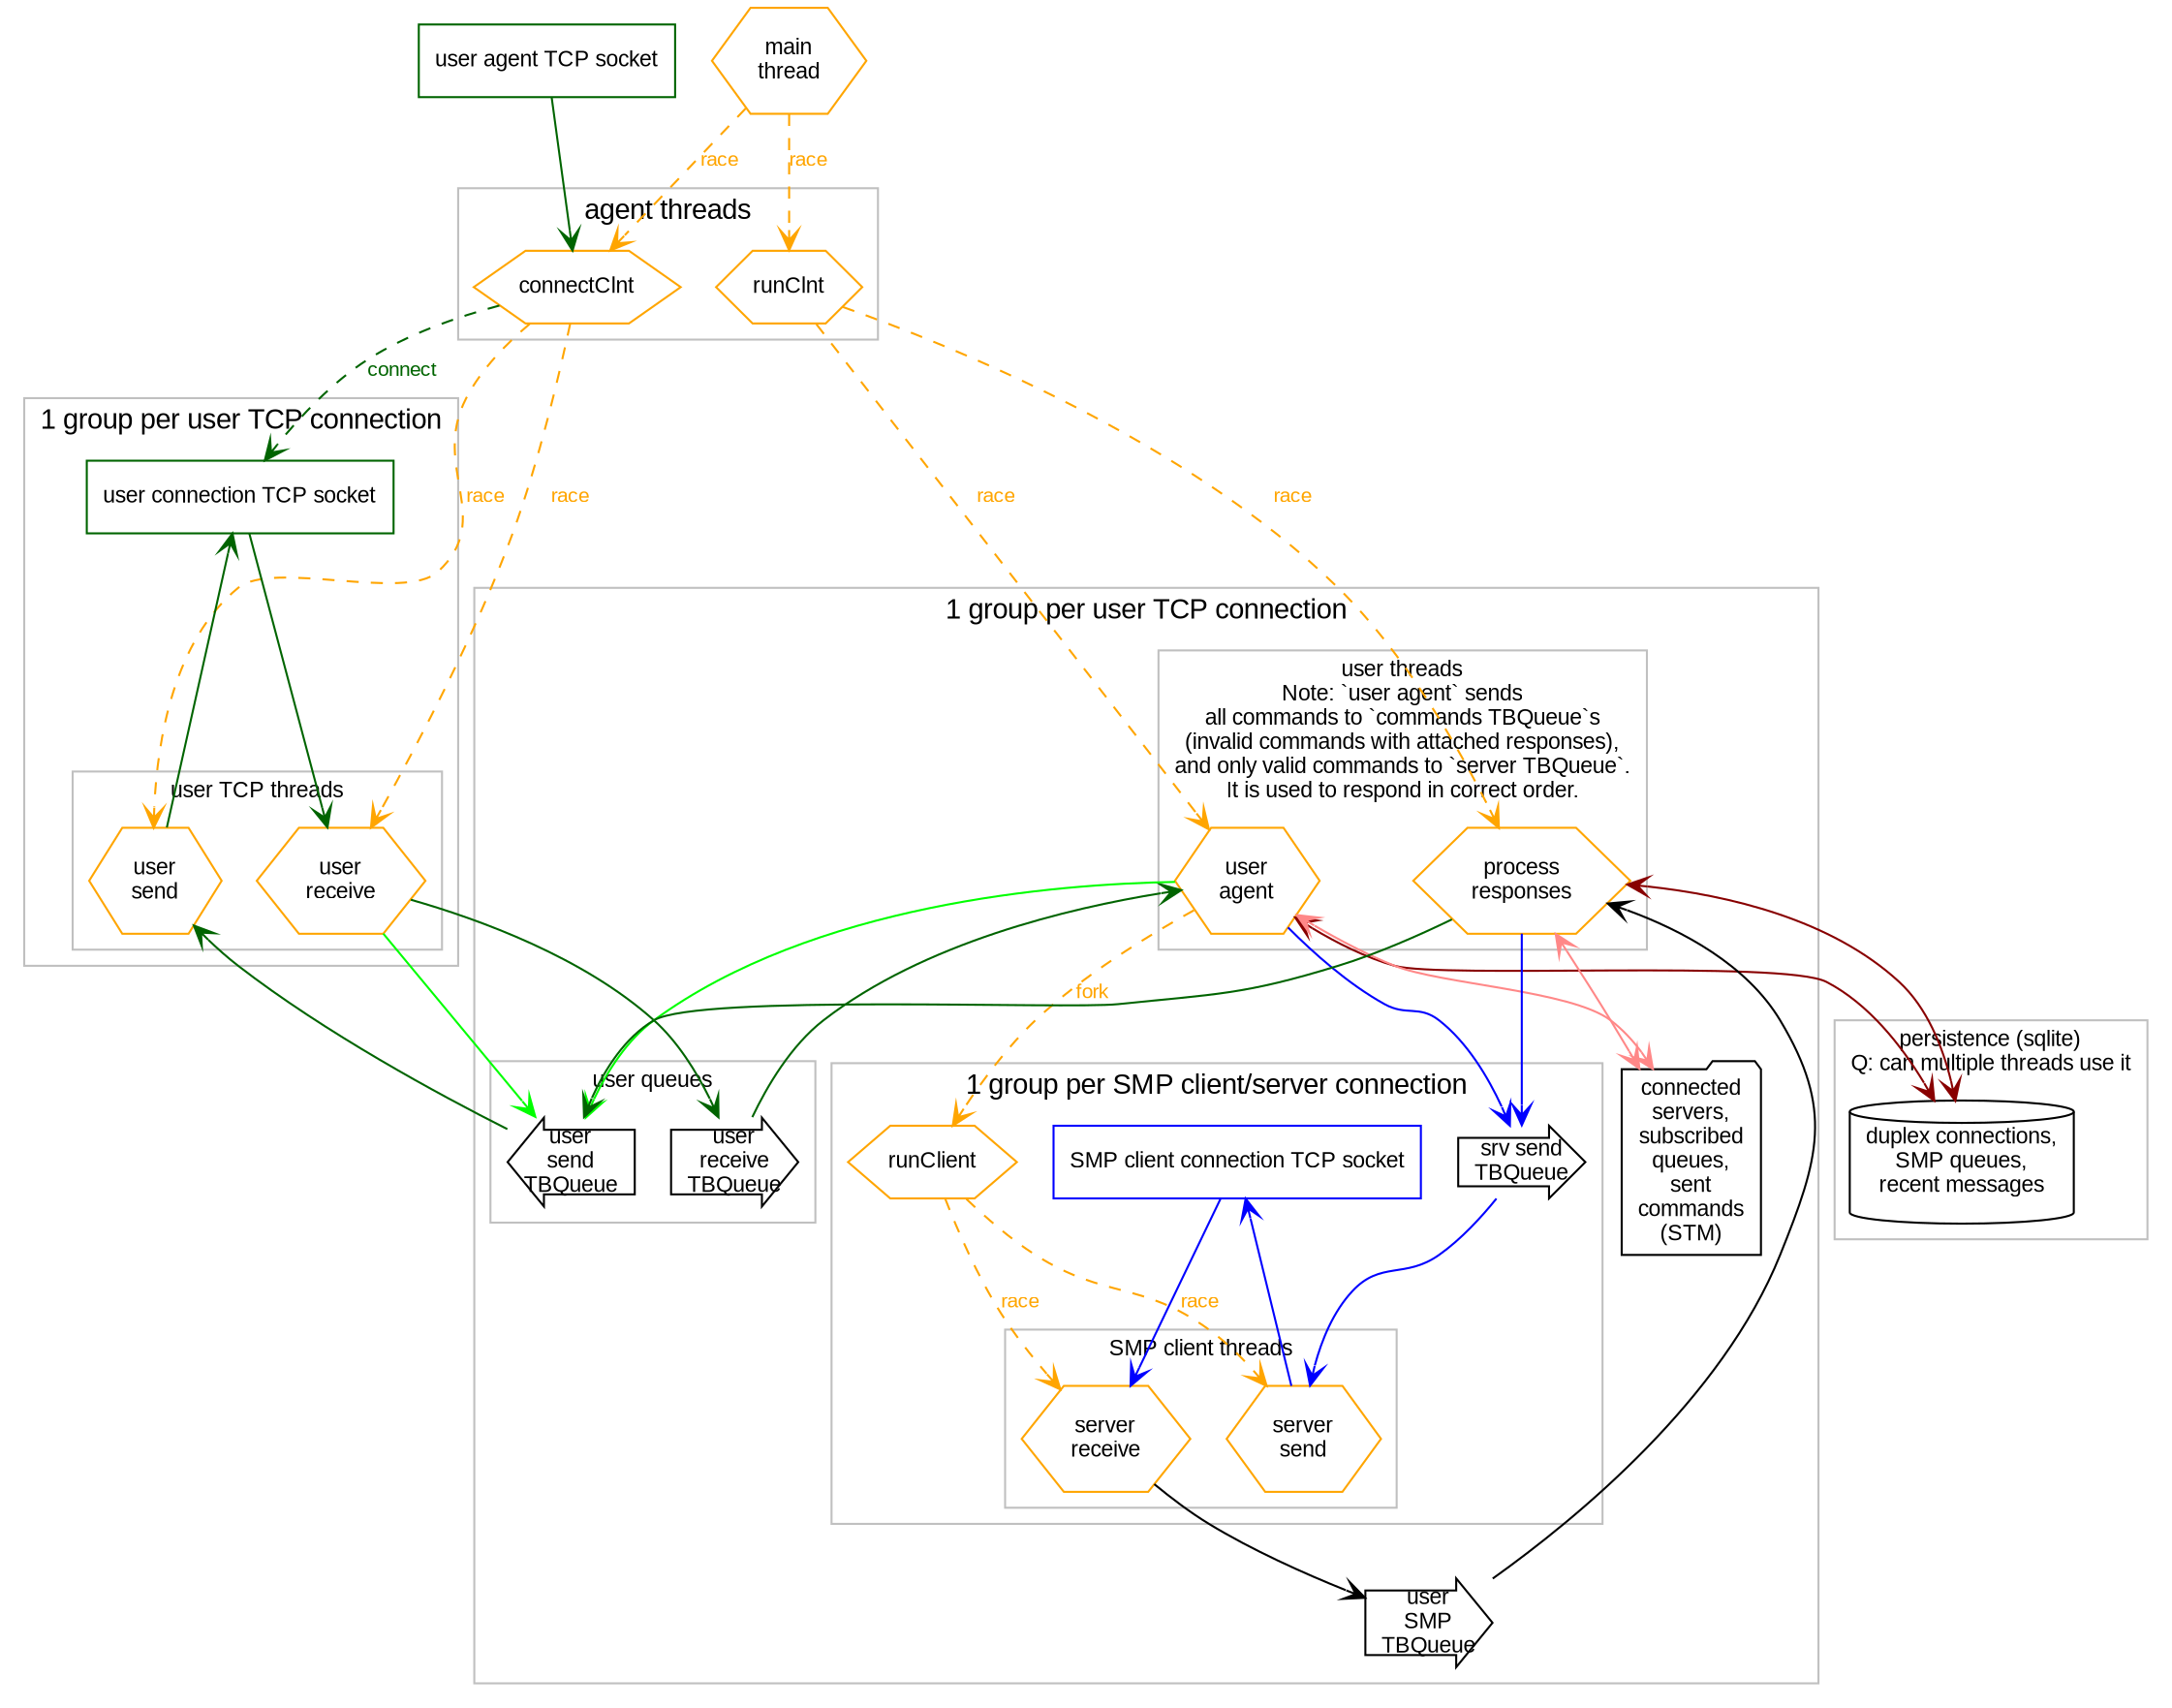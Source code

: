 digraph SMPAgent {
  graph [fontname=arial]
  node [fontname=arial fontsize=11 shape=box]
  edge [fontname=arial fontsize=10 arrowhead=open arrowtail=open]

  main [shape=hexagon color=orange label="main\nthread"]
  aSock [label="user agent TCP socket" color=darkgreen]

  subgraph clusterPersistence {
    graph [fontsize=11 color=gray]
    label="persistence (sqlite)\nQ: can multiple threads use it"
    connectionsStore [shape=cylinder label="duplex connections,\nSMP queues,\nrecent messages"]
  }

  subgraph clusterAgent {
    graph [color=gray]
    node [shape=hexagon color=orange]
    label="agent threads" 
    connectClnt
    runClnt
  }

  main -> {runClnt connectClnt} [style=dashed label="race" color=orange fontcolor=orange]
  aSock -> connectClnt [color=darkgreen]

  subgraph clusterUserTCP {
    graph [color=gray]
    label="1 group per user TCP connection"
    uSock [label="user connection TCP socket" color=darkgreen]

    subgraph clusterUserTCPThreads {
      graph [fontsize=11 color=gray]
      label="user TCP threads"
      node [shape=hexagon, color=orange]
      uRcv [label="user\nreceive"]
      uSnd [label="user\nsend"]
    }

    uSock -> uRcv [color=darkgreen]
    uSnd -> uSock [color=darkgreen]
  }

  subgraph clusterUser {
    graph [color=gray]
    label="1 group per user TCP connection"

    subgraph clusterUserInterface {
      graph [fontsize=11]
      label="user queues"
      uInq [shape=rarrow label="user\nreceive\nTBQueue"]
      uOutq [shape=larrow label="user\nsend\nTBQueue"]
    }

    subgraph clusterUserThreads {
      graph [fontsize=11]
      label="user threads\nNote: `user agent` sends\nall commands to `commands TBQueue`s\n(invalid commands with attached responses),\nand only valid commands to `server TBQueue`.\nIt is used to respond in correct order."
      node [shape=hexagon, color=orange]
      uAgent [label="user\nagent"]
      uProcess [label="process\nresponses"]
    }

    uRcv -> uInq -> uAgent [color=darkgreen]
    uProcess -> uOutq -> uSnd [color=darkgreen]
    {uRcv uAgent} -> uOutq [color=green]

    uRespq [shape=rarrow label="user\nSMP\nTBQueue"]

    subgraph clusterClient {
      label="1 group per SMP client/server connection"
      runClient [shape=hexagon, color=orange]
      sOutq [shape=rarrow label="srv send\nTBQueue"]
      sSock [label="SMP client connection TCP socket" color=blue]

      subgraph clusterServerThreads {
        graph [fontsize=11]
        label="SMP client threads"
        node [shape=hexagon, color=orange]
        sAgent [label="server\nreceive"]
        sSnd [label="server\nsend"]
      }

      runClient -> {sAgent sSnd} [style=dashed label=race color=orange fontcolor=orange]
      {uAgent uProcess} -> sOutq -> sSnd -> sSock -> sAgent [color=blue]
    }

    userState [label="connected\nservers,\nsubscribed\nqueues,\nsent\ncommands\n(STM)" shape="folder"]

    {uAgent uProcess} -> userState [dir=both color="#FF8888"]
    {uAgent uProcess} -> connectionsStore [dir=both color="#880000"]

    connectClnt -> uSock [style=dashed label="connect" color=darkgreen fontcolor=darkgreen]
    connectClnt -> {uRcv uSnd} [style=dashed label="race" color=orange fontcolor=orange]
    runClnt -> {uAgent uProcess} [style=dashed label="race" color=orange fontcolor=orange]

    sAgent -> uRespq -> uProcess

    uAgent -> runClient [style=dashed label="fork" color=orange fontcolor=orange]
  }
}
